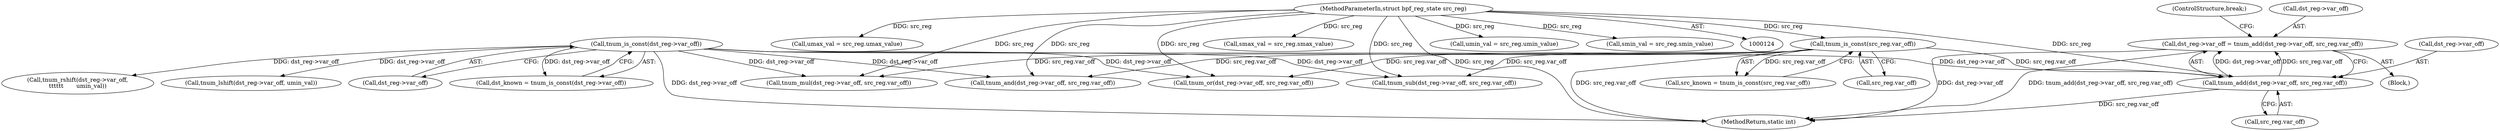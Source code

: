 digraph "0_linux_bb7f0f989ca7de1153bd128a40a71709e339fa03_0@pointer" {
"1000290" [label="(Call,dst_reg->var_off = tnum_add(dst_reg->var_off, src_reg.var_off))"];
"1000294" [label="(Call,tnum_add(dst_reg->var_off, src_reg.var_off))"];
"1000188" [label="(Call,tnum_is_const(dst_reg->var_off))"];
"1000182" [label="(Call,tnum_is_const(src_reg.var_off))"];
"1000128" [label="(MethodParameterIn,struct bpf_reg_state src_reg)"];
"1000183" [label="(Call,src_reg.var_off)"];
"1000295" [label="(Call,dst_reg->var_off)"];
"1000175" [label="(Call,umax_val = src_reg.umax_value)"];
"1000803" [label="(MethodReturn,static int)"];
"1000291" [label="(Call,dst_reg->var_off)"];
"1000384" [label="(Call,tnum_mul(dst_reg->var_off, src_reg.var_off))"];
"1000290" [label="(Call,dst_reg->var_off = tnum_add(dst_reg->var_off, src_reg.var_off))"];
"1000748" [label="(Call,tnum_rshift(dst_reg->var_off,\n\t\t\t\t\t\t       umin_val))"];
"1000182" [label="(Call,tnum_is_const(src_reg.var_off))"];
"1000491" [label="(Call,tnum_and(dst_reg->var_off, src_reg.var_off))"];
"1000214" [label="(Block,)"];
"1000188" [label="(Call,tnum_is_const(dst_reg->var_off))"];
"1000165" [label="(Call,smax_val = src_reg.smax_value)"];
"1000703" [label="(Call,tnum_lshift(dst_reg->var_off, umin_val))"];
"1000301" [label="(ControlStructure,break;)"];
"1000189" [label="(Call,dst_reg->var_off)"];
"1000580" [label="(Call,tnum_or(dst_reg->var_off, src_reg.var_off))"];
"1000371" [label="(Call,tnum_sub(dst_reg->var_off, src_reg.var_off))"];
"1000170" [label="(Call,umin_val = src_reg.umin_value)"];
"1000186" [label="(Call,dst_known = tnum_is_const(dst_reg->var_off))"];
"1000180" [label="(Call,src_known = tnum_is_const(src_reg.var_off))"];
"1000294" [label="(Call,tnum_add(dst_reg->var_off, src_reg.var_off))"];
"1000128" [label="(MethodParameterIn,struct bpf_reg_state src_reg)"];
"1000160" [label="(Call,smin_val = src_reg.smin_value)"];
"1000298" [label="(Call,src_reg.var_off)"];
"1000290" -> "1000214"  [label="AST: "];
"1000290" -> "1000294"  [label="CFG: "];
"1000291" -> "1000290"  [label="AST: "];
"1000294" -> "1000290"  [label="AST: "];
"1000301" -> "1000290"  [label="CFG: "];
"1000290" -> "1000803"  [label="DDG: dst_reg->var_off"];
"1000290" -> "1000803"  [label="DDG: tnum_add(dst_reg->var_off, src_reg.var_off)"];
"1000294" -> "1000290"  [label="DDG: dst_reg->var_off"];
"1000294" -> "1000290"  [label="DDG: src_reg.var_off"];
"1000294" -> "1000298"  [label="CFG: "];
"1000295" -> "1000294"  [label="AST: "];
"1000298" -> "1000294"  [label="AST: "];
"1000294" -> "1000803"  [label="DDG: src_reg.var_off"];
"1000188" -> "1000294"  [label="DDG: dst_reg->var_off"];
"1000182" -> "1000294"  [label="DDG: src_reg.var_off"];
"1000128" -> "1000294"  [label="DDG: src_reg"];
"1000188" -> "1000186"  [label="AST: "];
"1000188" -> "1000189"  [label="CFG: "];
"1000189" -> "1000188"  [label="AST: "];
"1000186" -> "1000188"  [label="CFG: "];
"1000188" -> "1000803"  [label="DDG: dst_reg->var_off"];
"1000188" -> "1000186"  [label="DDG: dst_reg->var_off"];
"1000188" -> "1000371"  [label="DDG: dst_reg->var_off"];
"1000188" -> "1000384"  [label="DDG: dst_reg->var_off"];
"1000188" -> "1000491"  [label="DDG: dst_reg->var_off"];
"1000188" -> "1000580"  [label="DDG: dst_reg->var_off"];
"1000188" -> "1000703"  [label="DDG: dst_reg->var_off"];
"1000188" -> "1000748"  [label="DDG: dst_reg->var_off"];
"1000182" -> "1000180"  [label="AST: "];
"1000182" -> "1000183"  [label="CFG: "];
"1000183" -> "1000182"  [label="AST: "];
"1000180" -> "1000182"  [label="CFG: "];
"1000182" -> "1000803"  [label="DDG: src_reg.var_off"];
"1000182" -> "1000180"  [label="DDG: src_reg.var_off"];
"1000128" -> "1000182"  [label="DDG: src_reg"];
"1000182" -> "1000371"  [label="DDG: src_reg.var_off"];
"1000182" -> "1000384"  [label="DDG: src_reg.var_off"];
"1000182" -> "1000491"  [label="DDG: src_reg.var_off"];
"1000182" -> "1000580"  [label="DDG: src_reg.var_off"];
"1000128" -> "1000124"  [label="AST: "];
"1000128" -> "1000803"  [label="DDG: src_reg"];
"1000128" -> "1000160"  [label="DDG: src_reg"];
"1000128" -> "1000165"  [label="DDG: src_reg"];
"1000128" -> "1000170"  [label="DDG: src_reg"];
"1000128" -> "1000175"  [label="DDG: src_reg"];
"1000128" -> "1000371"  [label="DDG: src_reg"];
"1000128" -> "1000384"  [label="DDG: src_reg"];
"1000128" -> "1000491"  [label="DDG: src_reg"];
"1000128" -> "1000580"  [label="DDG: src_reg"];
}
